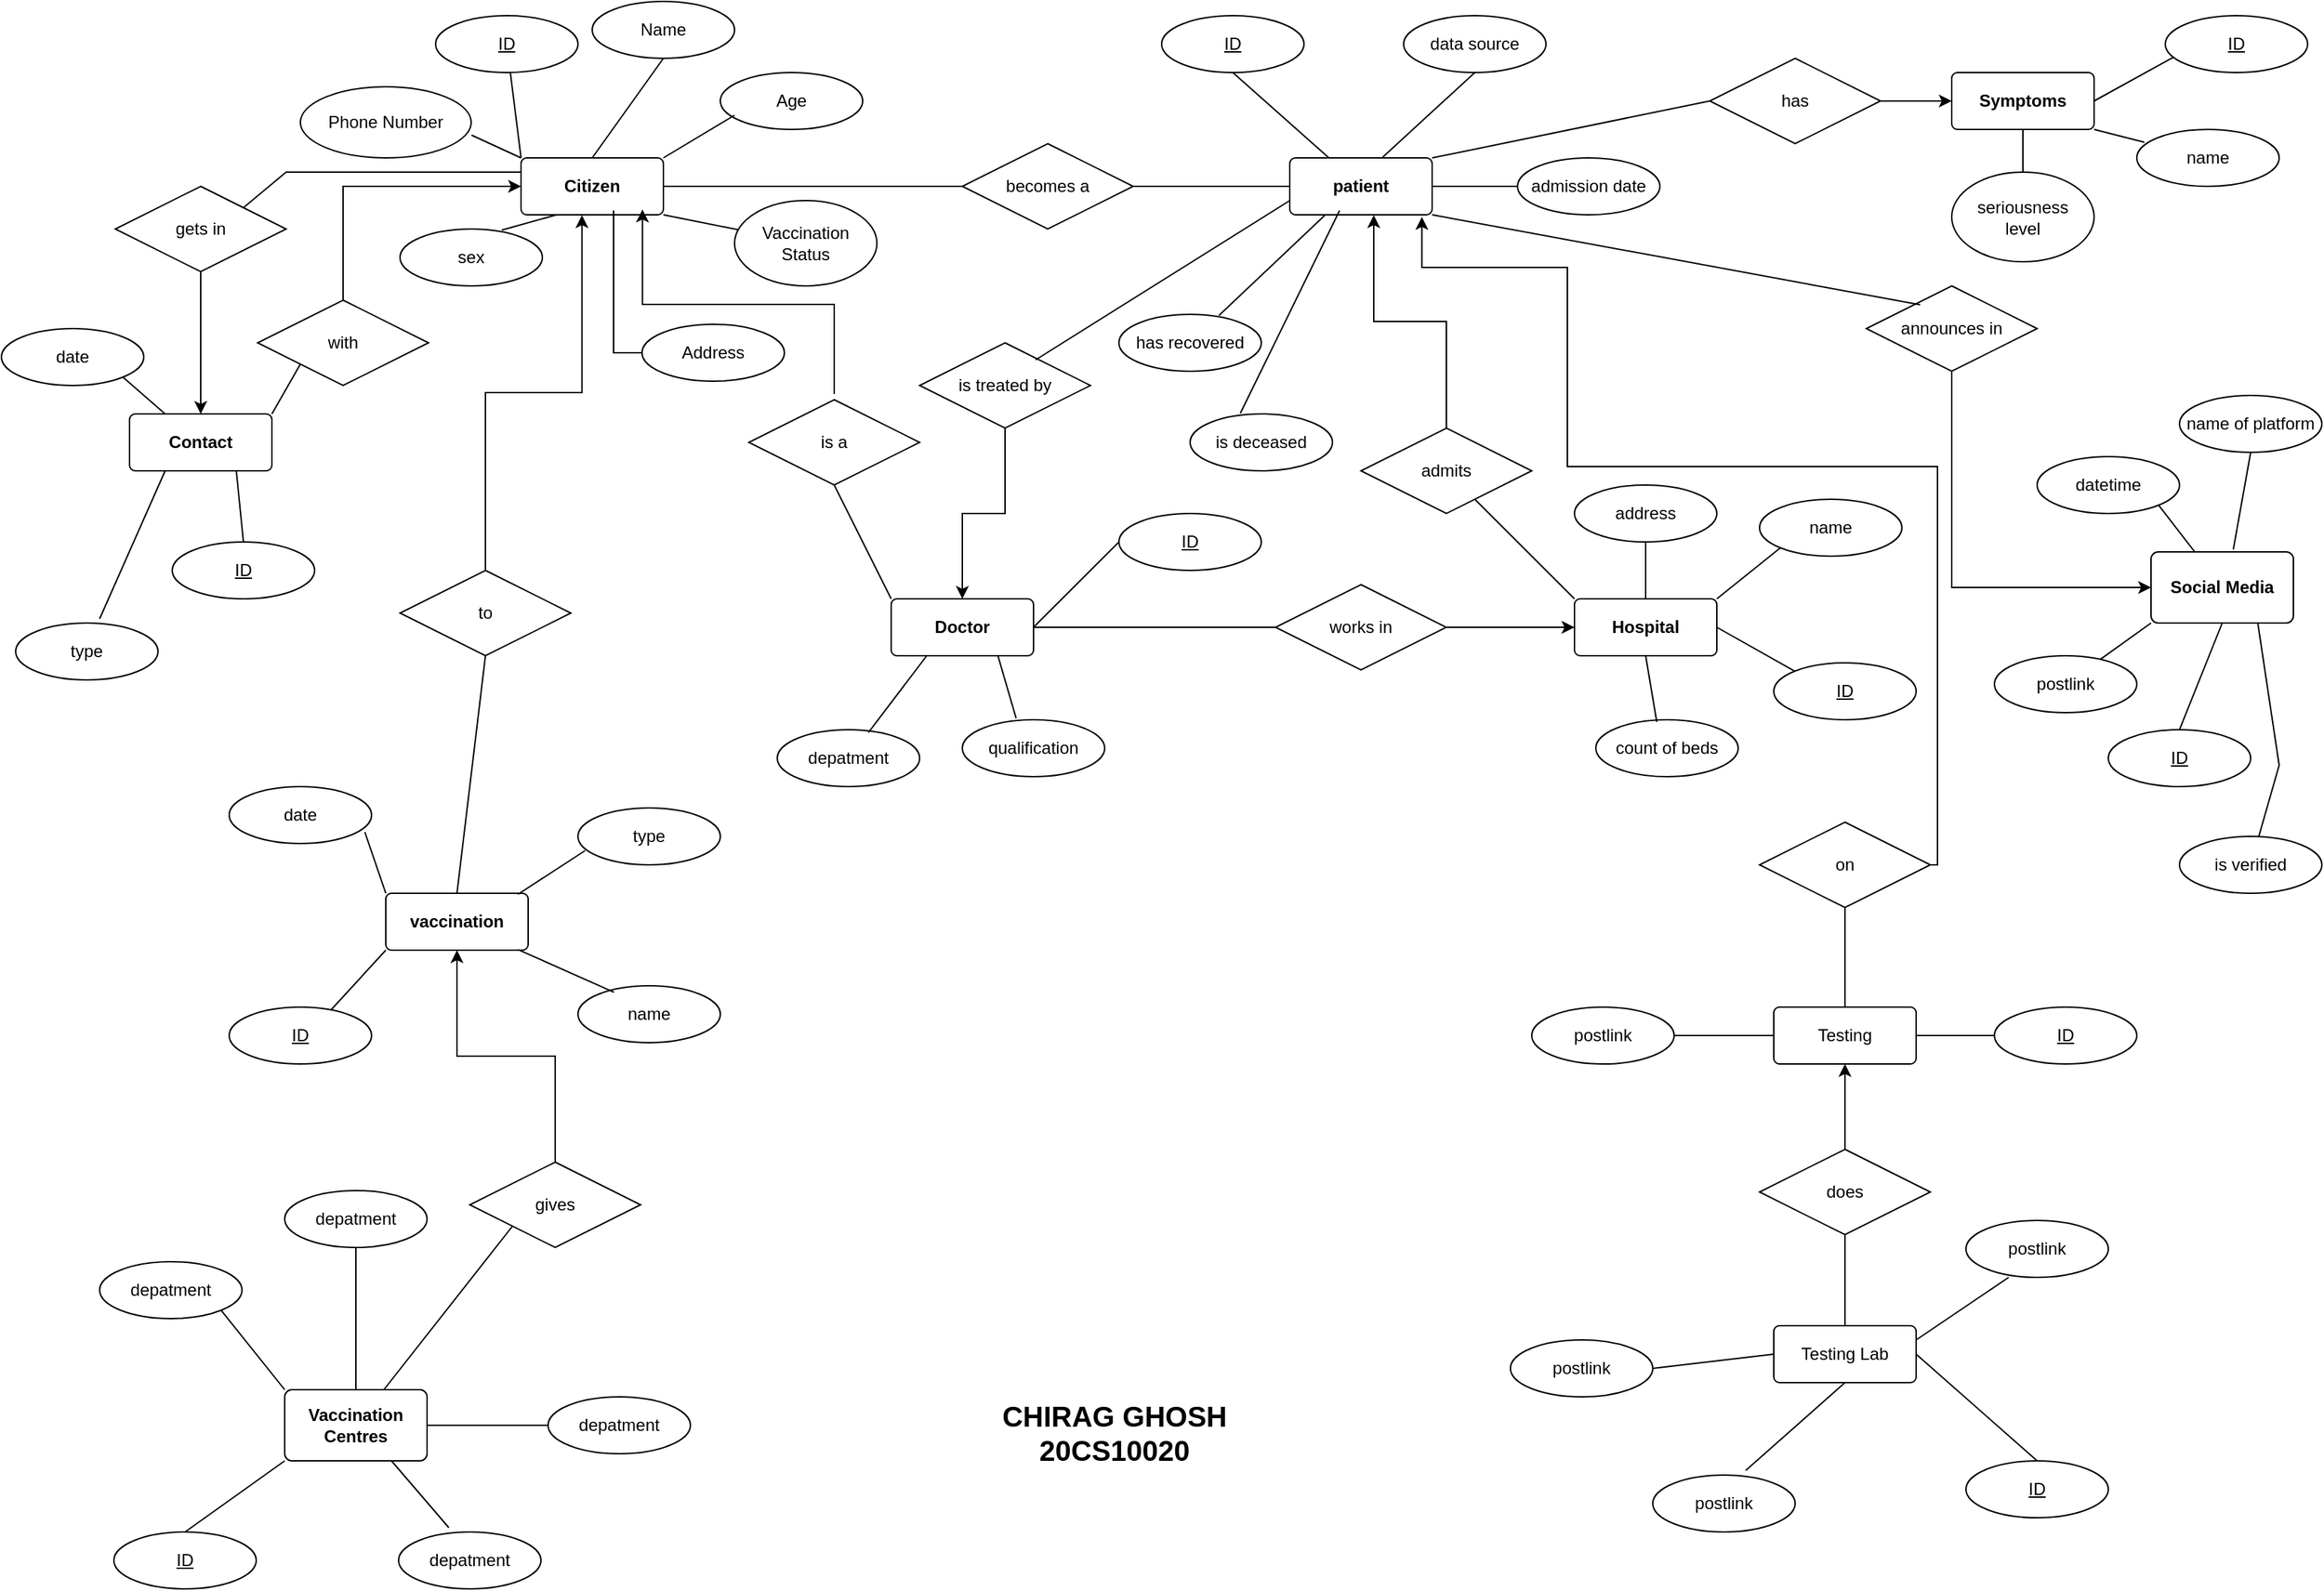 <mxfile version="20.8.10" type="github">
  <diagram id="R2lEEEUBdFMjLlhIrx00" name="Page-1">
    <mxGraphModel dx="1854" dy="1015" grid="0" gridSize="10" guides="1" tooltips="1" connect="1" arrows="1" fold="1" page="1" pageScale="1" pageWidth="1654" pageHeight="1169" math="0" shadow="0" extFonts="Permanent Marker^https://fonts.googleapis.com/css?family=Permanent+Marker">
      <root>
        <mxCell id="0" />
        <mxCell id="1" parent="0" />
        <mxCell id="7EVLLb8pi6bqAcfZyfd--1" value="Citizen" style="rounded=1;arcSize=10;whiteSpace=wrap;html=1;align=center;fontStyle=1" vertex="1" parent="1">
          <mxGeometry x="375" y="123" width="100" height="40" as="geometry" />
        </mxCell>
        <mxCell id="7EVLLb8pi6bqAcfZyfd--2" value="patient" style="rounded=1;arcSize=10;whiteSpace=wrap;html=1;align=center;fontStyle=1" vertex="1" parent="1">
          <mxGeometry x="915" y="123" width="100" height="40" as="geometry" />
        </mxCell>
        <mxCell id="7EVLLb8pi6bqAcfZyfd--3" value="Doctor" style="rounded=1;arcSize=10;whiteSpace=wrap;html=1;align=center;fontStyle=1" vertex="1" parent="1">
          <mxGeometry x="635" y="433" width="100" height="40" as="geometry" />
        </mxCell>
        <mxCell id="7EVLLb8pi6bqAcfZyfd--4" value="Hospital" style="rounded=1;arcSize=10;whiteSpace=wrap;html=1;align=center;fontStyle=1" vertex="1" parent="1">
          <mxGeometry x="1115" y="433" width="100" height="40" as="geometry" />
        </mxCell>
        <mxCell id="7EVLLb8pi6bqAcfZyfd--5" value="Contact" style="rounded=1;arcSize=10;whiteSpace=wrap;html=1;align=center;fontStyle=1" vertex="1" parent="1">
          <mxGeometry x="100" y="303" width="100" height="40" as="geometry" />
        </mxCell>
        <mxCell id="7EVLLb8pi6bqAcfZyfd--6" value="vaccination" style="rounded=1;arcSize=10;whiteSpace=wrap;html=1;align=center;fontStyle=1" vertex="1" parent="1">
          <mxGeometry x="280" y="640" width="100" height="40" as="geometry" />
        </mxCell>
        <mxCell id="7EVLLb8pi6bqAcfZyfd--7" value="Vaccination Centres" style="rounded=1;arcSize=10;whiteSpace=wrap;html=1;align=center;fontStyle=1" vertex="1" parent="1">
          <mxGeometry x="209" y="989" width="100" height="50" as="geometry" />
        </mxCell>
        <mxCell id="7EVLLb8pi6bqAcfZyfd--8" value="Symptoms" style="rounded=1;arcSize=10;whiteSpace=wrap;html=1;align=center;fontStyle=1" vertex="1" parent="1">
          <mxGeometry x="1380" y="63" width="100" height="40" as="geometry" />
        </mxCell>
        <mxCell id="7EVLLb8pi6bqAcfZyfd--9" value="Testing" style="rounded=1;arcSize=10;whiteSpace=wrap;html=1;align=center;" vertex="1" parent="1">
          <mxGeometry x="1255" y="720" width="100" height="40" as="geometry" />
        </mxCell>
        <mxCell id="7EVLLb8pi6bqAcfZyfd--10" value="Testing Lab" style="rounded=1;arcSize=10;whiteSpace=wrap;html=1;align=center;" vertex="1" parent="1">
          <mxGeometry x="1255" y="944" width="100" height="40" as="geometry" />
        </mxCell>
        <mxCell id="7EVLLb8pi6bqAcfZyfd--11" value="Social Media" style="rounded=1;arcSize=10;whiteSpace=wrap;html=1;align=center;fontStyle=1" vertex="1" parent="1">
          <mxGeometry x="1520" y="400" width="100" height="50" as="geometry" />
        </mxCell>
        <mxCell id="7EVLLb8pi6bqAcfZyfd--12" value="ID" style="ellipse;whiteSpace=wrap;html=1;align=center;fontStyle=4;" vertex="1" parent="1">
          <mxGeometry x="315" y="23" width="100" height="40" as="geometry" />
        </mxCell>
        <mxCell id="7EVLLb8pi6bqAcfZyfd--13" value="ID" style="ellipse;whiteSpace=wrap;html=1;align=center;fontStyle=4;" vertex="1" parent="1">
          <mxGeometry x="795" y="373" width="100" height="40" as="geometry" />
        </mxCell>
        <mxCell id="7EVLLb8pi6bqAcfZyfd--14" value="ID" style="ellipse;whiteSpace=wrap;html=1;align=center;fontStyle=4;" vertex="1" parent="1">
          <mxGeometry x="1530" y="23" width="100" height="40" as="geometry" />
        </mxCell>
        <mxCell id="7EVLLb8pi6bqAcfZyfd--15" value="ID" style="ellipse;whiteSpace=wrap;html=1;align=center;fontStyle=4;" vertex="1" parent="1">
          <mxGeometry x="170" y="720" width="100" height="40" as="geometry" />
        </mxCell>
        <mxCell id="7EVLLb8pi6bqAcfZyfd--16" value="ID" style="ellipse;whiteSpace=wrap;html=1;align=center;fontStyle=4;" vertex="1" parent="1">
          <mxGeometry x="130" y="393" width="100" height="40" as="geometry" />
        </mxCell>
        <mxCell id="7EVLLb8pi6bqAcfZyfd--17" value="ID" style="ellipse;whiteSpace=wrap;html=1;align=center;fontStyle=4;" vertex="1" parent="1">
          <mxGeometry x="1255" y="478" width="100" height="40" as="geometry" />
        </mxCell>
        <mxCell id="7EVLLb8pi6bqAcfZyfd--18" value="ID" style="ellipse;whiteSpace=wrap;html=1;align=center;fontStyle=4;" vertex="1" parent="1">
          <mxGeometry x="89" y="1089" width="100" height="40" as="geometry" />
        </mxCell>
        <mxCell id="7EVLLb8pi6bqAcfZyfd--19" value="ID" style="ellipse;whiteSpace=wrap;html=1;align=center;fontStyle=4;" vertex="1" parent="1">
          <mxGeometry x="1390" y="1039" width="100" height="40" as="geometry" />
        </mxCell>
        <mxCell id="7EVLLb8pi6bqAcfZyfd--20" value="ID" style="ellipse;whiteSpace=wrap;html=1;align=center;fontStyle=4;" vertex="1" parent="1">
          <mxGeometry x="1490" y="525" width="100" height="40" as="geometry" />
        </mxCell>
        <mxCell id="7EVLLb8pi6bqAcfZyfd--21" value="ID" style="ellipse;whiteSpace=wrap;html=1;align=center;fontStyle=4;" vertex="1" parent="1">
          <mxGeometry x="825" y="23" width="100" height="40" as="geometry" />
        </mxCell>
        <mxCell id="7EVLLb8pi6bqAcfZyfd--22" value="ID" style="ellipse;whiteSpace=wrap;html=1;align=center;fontStyle=4;" vertex="1" parent="1">
          <mxGeometry x="1410" y="720" width="100" height="40" as="geometry" />
        </mxCell>
        <mxCell id="7EVLLb8pi6bqAcfZyfd--23" value="Name" style="ellipse;whiteSpace=wrap;html=1;align=center;" vertex="1" parent="1">
          <mxGeometry x="425" y="13" width="100" height="40" as="geometry" />
        </mxCell>
        <mxCell id="7EVLLb8pi6bqAcfZyfd--24" value="Age" style="ellipse;whiteSpace=wrap;html=1;align=center;" vertex="1" parent="1">
          <mxGeometry x="515" y="63" width="100" height="40" as="geometry" />
        </mxCell>
        <mxCell id="7EVLLb8pi6bqAcfZyfd--25" value="Address" style="ellipse;whiteSpace=wrap;html=1;align=center;" vertex="1" parent="1">
          <mxGeometry x="460" y="240" width="100" height="40" as="geometry" />
        </mxCell>
        <mxCell id="7EVLLb8pi6bqAcfZyfd--26" value="sex" style="ellipse;whiteSpace=wrap;html=1;align=center;" vertex="1" parent="1">
          <mxGeometry x="290" y="173" width="100" height="40" as="geometry" />
        </mxCell>
        <mxCell id="7EVLLb8pi6bqAcfZyfd--27" value="Phone Number" style="ellipse;whiteSpace=wrap;html=1;align=center;" vertex="1" parent="1">
          <mxGeometry x="220" y="73" width="120" height="50" as="geometry" />
        </mxCell>
        <mxCell id="7EVLLb8pi6bqAcfZyfd--28" value="Vaccination Status" style="ellipse;whiteSpace=wrap;html=1;align=center;" vertex="1" parent="1">
          <mxGeometry x="525" y="153" width="100" height="60" as="geometry" />
        </mxCell>
        <mxCell id="7EVLLb8pi6bqAcfZyfd--32" value="" style="endArrow=none;html=1;rounded=0;" edge="1" parent="1">
          <mxGeometry width="50" height="50" relative="1" as="geometry">
            <mxPoint x="475" y="123" as="sourcePoint" />
            <mxPoint x="525" y="93" as="targetPoint" />
          </mxGeometry>
        </mxCell>
        <mxCell id="7EVLLb8pi6bqAcfZyfd--33" value="" style="endArrow=none;html=1;rounded=0;exitX=1;exitY=1;exitDx=0;exitDy=0;" edge="1" parent="1" source="7EVLLb8pi6bqAcfZyfd--1" target="7EVLLb8pi6bqAcfZyfd--28">
          <mxGeometry width="50" height="50" relative="1" as="geometry">
            <mxPoint x="485" y="153" as="sourcePoint" />
            <mxPoint x="535" y="103" as="targetPoint" />
          </mxGeometry>
        </mxCell>
        <mxCell id="7EVLLb8pi6bqAcfZyfd--34" value="" style="endArrow=none;html=1;rounded=0;exitX=0.65;exitY=0.925;exitDx=0;exitDy=0;exitPerimeter=0;" edge="1" parent="1" source="7EVLLb8pi6bqAcfZyfd--1" target="7EVLLb8pi6bqAcfZyfd--25">
          <mxGeometry width="50" height="50" relative="1" as="geometry">
            <mxPoint x="495" y="163" as="sourcePoint" />
            <mxPoint x="545" y="113" as="targetPoint" />
            <Array as="points">
              <mxPoint x="440" y="260" />
            </Array>
          </mxGeometry>
        </mxCell>
        <mxCell id="7EVLLb8pi6bqAcfZyfd--35" value="" style="endArrow=none;html=1;rounded=0;entryX=0.5;entryY=1;entryDx=0;entryDy=0;exitX=0.5;exitY=0;exitDx=0;exitDy=0;" edge="1" parent="1" source="7EVLLb8pi6bqAcfZyfd--1" target="7EVLLb8pi6bqAcfZyfd--23">
          <mxGeometry width="50" height="50" relative="1" as="geometry">
            <mxPoint x="505" y="173" as="sourcePoint" />
            <mxPoint x="555" y="123" as="targetPoint" />
          </mxGeometry>
        </mxCell>
        <mxCell id="7EVLLb8pi6bqAcfZyfd--36" value="" style="endArrow=none;html=1;rounded=0;" edge="1" parent="1" target="7EVLLb8pi6bqAcfZyfd--12">
          <mxGeometry width="50" height="50" relative="1" as="geometry">
            <mxPoint x="375" y="123" as="sourcePoint" />
            <mxPoint x="565" y="133" as="targetPoint" />
          </mxGeometry>
        </mxCell>
        <mxCell id="7EVLLb8pi6bqAcfZyfd--37" value="" style="endArrow=none;html=1;rounded=0;entryX=0.25;entryY=1;entryDx=0;entryDy=0;exitX=0.715;exitY=0.019;exitDx=0;exitDy=0;exitPerimeter=0;" edge="1" parent="1" source="7EVLLb8pi6bqAcfZyfd--26" target="7EVLLb8pi6bqAcfZyfd--1">
          <mxGeometry width="50" height="50" relative="1" as="geometry">
            <mxPoint x="525" y="193" as="sourcePoint" />
            <mxPoint x="575" y="143" as="targetPoint" />
          </mxGeometry>
        </mxCell>
        <mxCell id="7EVLLb8pi6bqAcfZyfd--38" value="" style="endArrow=none;html=1;rounded=0;exitX=0;exitY=0;exitDx=0;exitDy=0;entryX=1.002;entryY=0.68;entryDx=0;entryDy=0;entryPerimeter=0;" edge="1" parent="1" source="7EVLLb8pi6bqAcfZyfd--1" target="7EVLLb8pi6bqAcfZyfd--27">
          <mxGeometry width="50" height="50" relative="1" as="geometry">
            <mxPoint x="535" y="203" as="sourcePoint" />
            <mxPoint x="585" y="153" as="targetPoint" />
          </mxGeometry>
        </mxCell>
        <mxCell id="7EVLLb8pi6bqAcfZyfd--39" value="becomes a" style="shape=rhombus;perimeter=rhombusPerimeter;whiteSpace=wrap;html=1;align=center;" vertex="1" parent="1">
          <mxGeometry x="685" y="113" width="120" height="60" as="geometry" />
        </mxCell>
        <mxCell id="7EVLLb8pi6bqAcfZyfd--40" value="" style="endArrow=none;html=1;rounded=0;exitX=1;exitY=0.5;exitDx=0;exitDy=0;entryX=0;entryY=0.5;entryDx=0;entryDy=0;" edge="1" parent="1" source="7EVLLb8pi6bqAcfZyfd--1" target="7EVLLb8pi6bqAcfZyfd--39">
          <mxGeometry width="50" height="50" relative="1" as="geometry">
            <mxPoint x="905" y="423" as="sourcePoint" />
            <mxPoint x="955" y="373" as="targetPoint" />
          </mxGeometry>
        </mxCell>
        <mxCell id="7EVLLb8pi6bqAcfZyfd--41" value="" style="endArrow=none;html=1;rounded=0;exitX=1;exitY=0.5;exitDx=0;exitDy=0;entryX=0;entryY=0.5;entryDx=0;entryDy=0;" edge="1" parent="1" source="7EVLLb8pi6bqAcfZyfd--39" target="7EVLLb8pi6bqAcfZyfd--2">
          <mxGeometry width="50" height="50" relative="1" as="geometry">
            <mxPoint x="545" y="213" as="sourcePoint" />
            <mxPoint x="595" y="163" as="targetPoint" />
          </mxGeometry>
        </mxCell>
        <mxCell id="7EVLLb8pi6bqAcfZyfd--42" value="" style="endArrow=none;html=1;rounded=0;entryX=0.5;entryY=1;entryDx=0;entryDy=0;" edge="1" parent="1" source="7EVLLb8pi6bqAcfZyfd--2" target="7EVLLb8pi6bqAcfZyfd--21">
          <mxGeometry width="50" height="50" relative="1" as="geometry">
            <mxPoint x="555" y="223" as="sourcePoint" />
            <mxPoint x="605" y="173" as="targetPoint" />
          </mxGeometry>
        </mxCell>
        <mxCell id="7EVLLb8pi6bqAcfZyfd--43" value="data source" style="ellipse;whiteSpace=wrap;html=1;align=center;" vertex="1" parent="1">
          <mxGeometry x="995" y="23" width="100" height="40" as="geometry" />
        </mxCell>
        <mxCell id="7EVLLb8pi6bqAcfZyfd--44" value="admission date" style="ellipse;whiteSpace=wrap;html=1;align=center;" vertex="1" parent="1">
          <mxGeometry x="1075" y="123" width="100" height="40" as="geometry" />
        </mxCell>
        <mxCell id="7EVLLb8pi6bqAcfZyfd--45" value="has recovered" style="ellipse;whiteSpace=wrap;html=1;align=center;" vertex="1" parent="1">
          <mxGeometry x="795" y="233" width="100" height="40" as="geometry" />
        </mxCell>
        <mxCell id="7EVLLb8pi6bqAcfZyfd--46" value="is deceased" style="ellipse;whiteSpace=wrap;html=1;align=center;" vertex="1" parent="1">
          <mxGeometry x="845" y="303" width="100" height="40" as="geometry" />
        </mxCell>
        <mxCell id="7EVLLb8pi6bqAcfZyfd--47" value="" style="endArrow=none;html=1;rounded=0;entryX=0.5;entryY=1;entryDx=0;entryDy=0;exitX=0.653;exitY=-0.012;exitDx=0;exitDy=0;exitPerimeter=0;" edge="1" parent="1" source="7EVLLb8pi6bqAcfZyfd--2" target="7EVLLb8pi6bqAcfZyfd--43">
          <mxGeometry width="50" height="50" relative="1" as="geometry">
            <mxPoint x="952.5" y="133" as="sourcePoint" />
            <mxPoint x="885" y="73" as="targetPoint" />
          </mxGeometry>
        </mxCell>
        <mxCell id="7EVLLb8pi6bqAcfZyfd--48" value="" style="endArrow=none;html=1;rounded=0;entryX=0;entryY=0.5;entryDx=0;entryDy=0;exitX=1;exitY=0.5;exitDx=0;exitDy=0;" edge="1" parent="1" source="7EVLLb8pi6bqAcfZyfd--2" target="7EVLLb8pi6bqAcfZyfd--44">
          <mxGeometry width="50" height="50" relative="1" as="geometry">
            <mxPoint x="962.5" y="143" as="sourcePoint" />
            <mxPoint x="895" y="83" as="targetPoint" />
          </mxGeometry>
        </mxCell>
        <mxCell id="7EVLLb8pi6bqAcfZyfd--49" value="" style="endArrow=none;html=1;rounded=0;entryX=0.35;entryY=0.925;entryDx=0;entryDy=0;exitX=0.353;exitY=-0.012;exitDx=0;exitDy=0;exitPerimeter=0;entryPerimeter=0;" edge="1" parent="1" source="7EVLLb8pi6bqAcfZyfd--46" target="7EVLLb8pi6bqAcfZyfd--2">
          <mxGeometry width="50" height="50" relative="1" as="geometry">
            <mxPoint x="972.5" y="153" as="sourcePoint" />
            <mxPoint x="905" y="93" as="targetPoint" />
          </mxGeometry>
        </mxCell>
        <mxCell id="7EVLLb8pi6bqAcfZyfd--50" value="" style="endArrow=none;html=1;rounded=0;entryX=0.703;entryY=0.019;entryDx=0;entryDy=0;exitX=0.25;exitY=1;exitDx=0;exitDy=0;entryPerimeter=0;" edge="1" parent="1" source="7EVLLb8pi6bqAcfZyfd--2" target="7EVLLb8pi6bqAcfZyfd--45">
          <mxGeometry width="50" height="50" relative="1" as="geometry">
            <mxPoint x="982.5" y="163" as="sourcePoint" />
            <mxPoint x="915" y="103" as="targetPoint" />
          </mxGeometry>
        </mxCell>
        <mxCell id="7EVLLb8pi6bqAcfZyfd--59" style="edgeStyle=orthogonalEdgeStyle;rounded=0;orthogonalLoop=1;jettySize=auto;html=1;" edge="1" parent="1" source="7EVLLb8pi6bqAcfZyfd--51" target="7EVLLb8pi6bqAcfZyfd--3">
          <mxGeometry relative="1" as="geometry" />
        </mxCell>
        <mxCell id="7EVLLb8pi6bqAcfZyfd--51" value="is treated by" style="shape=rhombus;perimeter=rhombusPerimeter;whiteSpace=wrap;html=1;align=center;" vertex="1" parent="1">
          <mxGeometry x="655" y="253" width="120" height="60" as="geometry" />
        </mxCell>
        <mxCell id="7EVLLb8pi6bqAcfZyfd--52" value="" style="endArrow=none;html=1;rounded=0;entryX=0.679;entryY=0.2;entryDx=0;entryDy=0;exitX=0;exitY=0.75;exitDx=0;exitDy=0;entryPerimeter=0;" edge="1" parent="1" source="7EVLLb8pi6bqAcfZyfd--2" target="7EVLLb8pi6bqAcfZyfd--51">
          <mxGeometry width="50" height="50" relative="1" as="geometry">
            <mxPoint x="1025" y="153" as="sourcePoint" />
            <mxPoint x="1085" y="153" as="targetPoint" />
          </mxGeometry>
        </mxCell>
        <mxCell id="7EVLLb8pi6bqAcfZyfd--54" value="" style="endArrow=none;html=1;rounded=0;entryX=0;entryY=0.5;entryDx=0;entryDy=0;exitX=1;exitY=0.5;exitDx=0;exitDy=0;entryPerimeter=0;" edge="1" parent="1" source="7EVLLb8pi6bqAcfZyfd--3" target="7EVLLb8pi6bqAcfZyfd--13">
          <mxGeometry width="50" height="50" relative="1" as="geometry">
            <mxPoint x="305" y="583" as="sourcePoint" />
            <mxPoint x="365" y="583" as="targetPoint" />
          </mxGeometry>
        </mxCell>
        <mxCell id="7EVLLb8pi6bqAcfZyfd--102" style="edgeStyle=orthogonalEdgeStyle;rounded=0;orthogonalLoop=1;jettySize=auto;html=1;entryX=0.853;entryY=1.007;entryDx=0;entryDy=0;entryPerimeter=0;" edge="1" parent="1">
          <mxGeometry relative="1" as="geometry">
            <mxPoint x="595" y="289" as="sourcePoint" />
            <mxPoint x="460.3" y="159.28" as="targetPoint" />
            <Array as="points">
              <mxPoint x="595" y="226" />
              <mxPoint x="460" y="226" />
            </Array>
          </mxGeometry>
        </mxCell>
        <mxCell id="7EVLLb8pi6bqAcfZyfd--55" value="is a" style="shape=rhombus;perimeter=rhombusPerimeter;whiteSpace=wrap;html=1;align=center;" vertex="1" parent="1">
          <mxGeometry x="535" y="293" width="120" height="60" as="geometry" />
        </mxCell>
        <mxCell id="7EVLLb8pi6bqAcfZyfd--58" value="" style="endArrow=none;html=1;rounded=0;entryX=0;entryY=0;entryDx=0;entryDy=0;exitX=0.5;exitY=1;exitDx=0;exitDy=0;" edge="1" parent="1" source="7EVLLb8pi6bqAcfZyfd--55" target="7EVLLb8pi6bqAcfZyfd--3">
          <mxGeometry width="50" height="50" relative="1" as="geometry">
            <mxPoint x="725" y="323" as="sourcePoint" />
            <mxPoint x="695" y="443" as="targetPoint" />
          </mxGeometry>
        </mxCell>
        <mxCell id="7EVLLb8pi6bqAcfZyfd--60" value="qualification" style="ellipse;whiteSpace=wrap;html=1;align=center;" vertex="1" parent="1">
          <mxGeometry x="685" y="518" width="100" height="40" as="geometry" />
        </mxCell>
        <mxCell id="7EVLLb8pi6bqAcfZyfd--61" value="depatment" style="ellipse;whiteSpace=wrap;html=1;align=center;" vertex="1" parent="1">
          <mxGeometry x="555" y="525" width="100" height="40" as="geometry" />
        </mxCell>
        <mxCell id="7EVLLb8pi6bqAcfZyfd--62" value="" style="endArrow=none;html=1;rounded=0;entryX=0.378;entryY=-0.025;entryDx=0;entryDy=0;exitX=0.75;exitY=1;exitDx=0;exitDy=0;entryPerimeter=0;" edge="1" parent="1" source="7EVLLb8pi6bqAcfZyfd--3" target="7EVLLb8pi6bqAcfZyfd--60">
          <mxGeometry width="50" height="50" relative="1" as="geometry">
            <mxPoint x="745" y="463" as="sourcePoint" />
            <mxPoint x="731.5" y="520" as="targetPoint" />
          </mxGeometry>
        </mxCell>
        <mxCell id="7EVLLb8pi6bqAcfZyfd--63" value="" style="endArrow=none;html=1;rounded=0;entryX=0.64;entryY=0.05;entryDx=0;entryDy=0;exitX=0.25;exitY=1;exitDx=0;exitDy=0;entryPerimeter=0;" edge="1" parent="1" source="7EVLLb8pi6bqAcfZyfd--3" target="7EVLLb8pi6bqAcfZyfd--61">
          <mxGeometry width="50" height="50" relative="1" as="geometry">
            <mxPoint x="755" y="473" as="sourcePoint" />
            <mxPoint x="620.3" y="525" as="targetPoint" />
          </mxGeometry>
        </mxCell>
        <mxCell id="7EVLLb8pi6bqAcfZyfd--68" style="edgeStyle=orthogonalEdgeStyle;rounded=0;orthogonalLoop=1;jettySize=auto;html=1;exitX=1;exitY=0.5;exitDx=0;exitDy=0;" edge="1" parent="1" source="7EVLLb8pi6bqAcfZyfd--64" target="7EVLLb8pi6bqAcfZyfd--4">
          <mxGeometry relative="1" as="geometry" />
        </mxCell>
        <mxCell id="7EVLLb8pi6bqAcfZyfd--64" value="works in" style="shape=rhombus;perimeter=rhombusPerimeter;whiteSpace=wrap;html=1;align=center;" vertex="1" parent="1">
          <mxGeometry x="905" y="423" width="120" height="60" as="geometry" />
        </mxCell>
        <mxCell id="7EVLLb8pi6bqAcfZyfd--65" value="" style="endArrow=none;html=1;rounded=0;entryX=1;entryY=0.5;entryDx=0;entryDy=0;exitX=0;exitY=0.5;exitDx=0;exitDy=0;" edge="1" parent="1" source="7EVLLb8pi6bqAcfZyfd--64" target="7EVLLb8pi6bqAcfZyfd--3">
          <mxGeometry width="50" height="50" relative="1" as="geometry">
            <mxPoint x="925" y="163" as="sourcePoint" />
            <mxPoint x="746.48" y="275" as="targetPoint" />
          </mxGeometry>
        </mxCell>
        <mxCell id="7EVLLb8pi6bqAcfZyfd--67" value="" style="endArrow=none;html=1;rounded=0;entryX=1;entryY=0.5;entryDx=0;entryDy=0;exitX=0;exitY=0;exitDx=0;exitDy=0;" edge="1" parent="1" source="7EVLLb8pi6bqAcfZyfd--17" target="7EVLLb8pi6bqAcfZyfd--4">
          <mxGeometry width="50" height="50" relative="1" as="geometry">
            <mxPoint x="1275" y="558" as="sourcePoint" />
            <mxPoint x="1105" y="558" as="targetPoint" />
          </mxGeometry>
        </mxCell>
        <mxCell id="7EVLLb8pi6bqAcfZyfd--69" value="name" style="ellipse;whiteSpace=wrap;html=1;align=center;" vertex="1" parent="1">
          <mxGeometry x="1245" y="363" width="100" height="40" as="geometry" />
        </mxCell>
        <mxCell id="7EVLLb8pi6bqAcfZyfd--70" value="address" style="ellipse;whiteSpace=wrap;html=1;align=center;" vertex="1" parent="1">
          <mxGeometry x="1115" y="353" width="100" height="40" as="geometry" />
        </mxCell>
        <mxCell id="7EVLLb8pi6bqAcfZyfd--71" value="count of beds" style="ellipse;whiteSpace=wrap;html=1;align=center;" vertex="1" parent="1">
          <mxGeometry x="1130" y="518" width="100" height="40" as="geometry" />
        </mxCell>
        <mxCell id="7EVLLb8pi6bqAcfZyfd--72" value="" style="endArrow=none;html=1;rounded=0;entryX=0.5;entryY=0;entryDx=0;entryDy=0;exitX=0.5;exitY=1;exitDx=0;exitDy=0;" edge="1" parent="1" source="7EVLLb8pi6bqAcfZyfd--70" target="7EVLLb8pi6bqAcfZyfd--4">
          <mxGeometry width="50" height="50" relative="1" as="geometry">
            <mxPoint x="1279.645" y="493.858" as="sourcePoint" />
            <mxPoint x="1225" y="463" as="targetPoint" />
          </mxGeometry>
        </mxCell>
        <mxCell id="7EVLLb8pi6bqAcfZyfd--73" value="" style="endArrow=none;html=1;rounded=0;entryX=1;entryY=0;entryDx=0;entryDy=0;exitX=0;exitY=1;exitDx=0;exitDy=0;" edge="1" parent="1" source="7EVLLb8pi6bqAcfZyfd--69" target="7EVLLb8pi6bqAcfZyfd--4">
          <mxGeometry width="50" height="50" relative="1" as="geometry">
            <mxPoint x="1289.645" y="503.858" as="sourcePoint" />
            <mxPoint x="1235" y="473" as="targetPoint" />
          </mxGeometry>
        </mxCell>
        <mxCell id="7EVLLb8pi6bqAcfZyfd--74" value="" style="endArrow=none;html=1;rounded=0;entryX=0.5;entryY=1;entryDx=0;entryDy=0;exitX=0.428;exitY=0.038;exitDx=0;exitDy=0;exitPerimeter=0;" edge="1" parent="1" source="7EVLLb8pi6bqAcfZyfd--71" target="7EVLLb8pi6bqAcfZyfd--4">
          <mxGeometry width="50" height="50" relative="1" as="geometry">
            <mxPoint x="1130" y="500" as="sourcePoint" />
            <mxPoint x="1245" y="483" as="targetPoint" />
          </mxGeometry>
        </mxCell>
        <mxCell id="7EVLLb8pi6bqAcfZyfd--152" style="edgeStyle=orthogonalEdgeStyle;rounded=0;orthogonalLoop=1;jettySize=auto;html=1;entryX=0.59;entryY=1.007;entryDx=0;entryDy=0;entryPerimeter=0;" edge="1" parent="1" source="7EVLLb8pi6bqAcfZyfd--75" target="7EVLLb8pi6bqAcfZyfd--2">
          <mxGeometry relative="1" as="geometry" />
        </mxCell>
        <mxCell id="7EVLLb8pi6bqAcfZyfd--75" value="admits" style="shape=rhombus;perimeter=rhombusPerimeter;whiteSpace=wrap;html=1;align=center;" vertex="1" parent="1">
          <mxGeometry x="965" y="313" width="120" height="60" as="geometry" />
        </mxCell>
        <mxCell id="7EVLLb8pi6bqAcfZyfd--76" value="" style="endArrow=none;html=1;rounded=0;entryX=0;entryY=0;entryDx=0;entryDy=0;" edge="1" parent="1" source="7EVLLb8pi6bqAcfZyfd--75" target="7EVLLb8pi6bqAcfZyfd--4">
          <mxGeometry width="50" height="50" relative="1" as="geometry">
            <mxPoint x="1175" y="403" as="sourcePoint" />
            <mxPoint x="1175" y="443" as="targetPoint" />
          </mxGeometry>
        </mxCell>
        <mxCell id="7EVLLb8pi6bqAcfZyfd--78" value="" style="endArrow=none;html=1;rounded=0;entryX=0.053;entryY=0.738;entryDx=0;entryDy=0;exitX=1;exitY=0.5;exitDx=0;exitDy=0;entryPerimeter=0;" edge="1" parent="1" source="7EVLLb8pi6bqAcfZyfd--8" target="7EVLLb8pi6bqAcfZyfd--14">
          <mxGeometry width="50" height="50" relative="1" as="geometry">
            <mxPoint x="1530" y="186" as="sourcePoint" />
            <mxPoint x="1590" y="186" as="targetPoint" />
          </mxGeometry>
        </mxCell>
        <mxCell id="7EVLLb8pi6bqAcfZyfd--83" style="edgeStyle=orthogonalEdgeStyle;rounded=0;orthogonalLoop=1;jettySize=auto;html=1;exitX=1;exitY=0.5;exitDx=0;exitDy=0;entryX=0;entryY=0.5;entryDx=0;entryDy=0;" edge="1" parent="1" source="7EVLLb8pi6bqAcfZyfd--79" target="7EVLLb8pi6bqAcfZyfd--8">
          <mxGeometry relative="1" as="geometry" />
        </mxCell>
        <mxCell id="7EVLLb8pi6bqAcfZyfd--79" value="has" style="shape=rhombus;perimeter=rhombusPerimeter;whiteSpace=wrap;html=1;align=center;" vertex="1" parent="1">
          <mxGeometry x="1210" y="53" width="120" height="60" as="geometry" />
        </mxCell>
        <mxCell id="7EVLLb8pi6bqAcfZyfd--82" value="" style="endArrow=none;html=1;rounded=0;entryX=0;entryY=0.5;entryDx=0;entryDy=0;exitX=1;exitY=0;exitDx=0;exitDy=0;" edge="1" parent="1" source="7EVLLb8pi6bqAcfZyfd--2" target="7EVLLb8pi6bqAcfZyfd--79">
          <mxGeometry width="50" height="50" relative="1" as="geometry">
            <mxPoint x="990.3" y="132.52" as="sourcePoint" />
            <mxPoint x="1055" y="73" as="targetPoint" />
          </mxGeometry>
        </mxCell>
        <mxCell id="7EVLLb8pi6bqAcfZyfd--84" value="name" style="ellipse;whiteSpace=wrap;html=1;align=center;" vertex="1" parent="1">
          <mxGeometry x="1510" y="103" width="100" height="40" as="geometry" />
        </mxCell>
        <mxCell id="7EVLLb8pi6bqAcfZyfd--85" value="seriousness&lt;br&gt;level" style="ellipse;whiteSpace=wrap;html=1;align=center;" vertex="1" parent="1">
          <mxGeometry x="1380" y="133" width="100" height="63" as="geometry" />
        </mxCell>
        <mxCell id="7EVLLb8pi6bqAcfZyfd--86" value="" style="endArrow=none;html=1;rounded=0;entryX=0.053;entryY=0.225;entryDx=0;entryDy=0;exitX=1;exitY=1;exitDx=0;exitDy=0;entryPerimeter=0;" edge="1" parent="1" source="7EVLLb8pi6bqAcfZyfd--8" target="7EVLLb8pi6bqAcfZyfd--84">
          <mxGeometry width="50" height="50" relative="1" as="geometry">
            <mxPoint x="1490" y="93" as="sourcePoint" />
            <mxPoint x="1545.3" y="62.52" as="targetPoint" />
          </mxGeometry>
        </mxCell>
        <mxCell id="7EVLLb8pi6bqAcfZyfd--87" value="" style="endArrow=none;html=1;rounded=0;exitX=0.5;exitY=1;exitDx=0;exitDy=0;" edge="1" parent="1" source="7EVLLb8pi6bqAcfZyfd--8" target="7EVLLb8pi6bqAcfZyfd--85">
          <mxGeometry width="50" height="50" relative="1" as="geometry">
            <mxPoint x="1500" y="103" as="sourcePoint" />
            <mxPoint x="1555.3" y="72.52" as="targetPoint" />
          </mxGeometry>
        </mxCell>
        <mxCell id="7EVLLb8pi6bqAcfZyfd--93" style="edgeStyle=orthogonalEdgeStyle;rounded=0;orthogonalLoop=1;jettySize=auto;html=1;exitX=0.5;exitY=1;exitDx=0;exitDy=0;entryX=0.5;entryY=0;entryDx=0;entryDy=0;" edge="1" parent="1" source="7EVLLb8pi6bqAcfZyfd--88" target="7EVLLb8pi6bqAcfZyfd--5">
          <mxGeometry relative="1" as="geometry" />
        </mxCell>
        <mxCell id="7EVLLb8pi6bqAcfZyfd--88" value="gets in" style="shape=rhombus;perimeter=rhombusPerimeter;whiteSpace=wrap;html=1;align=center;" vertex="1" parent="1">
          <mxGeometry x="90" y="143" width="120" height="60" as="geometry" />
        </mxCell>
        <mxCell id="7EVLLb8pi6bqAcfZyfd--91" value="" style="endArrow=none;html=1;rounded=0;entryX=1;entryY=0;entryDx=0;entryDy=0;exitX=0;exitY=0.25;exitDx=0;exitDy=0;" edge="1" parent="1" source="7EVLLb8pi6bqAcfZyfd--1" target="7EVLLb8pi6bqAcfZyfd--88">
          <mxGeometry width="50" height="50" relative="1" as="geometry">
            <mxPoint x="277.5" y="213.02" as="sourcePoint" />
            <mxPoint x="269.997" y="152.995" as="targetPoint" />
            <Array as="points">
              <mxPoint x="210" y="133" />
            </Array>
          </mxGeometry>
        </mxCell>
        <mxCell id="7EVLLb8pi6bqAcfZyfd--94" value="" style="endArrow=none;html=1;rounded=0;entryX=0.75;entryY=1;entryDx=0;entryDy=0;exitX=0.5;exitY=0;exitDx=0;exitDy=0;" edge="1" parent="1" source="7EVLLb8pi6bqAcfZyfd--16" target="7EVLLb8pi6bqAcfZyfd--5">
          <mxGeometry width="50" height="50" relative="1" as="geometry">
            <mxPoint x="160" y="460.76" as="sourcePoint" />
            <mxPoint x="198.5" y="360" as="targetPoint" />
          </mxGeometry>
        </mxCell>
        <mxCell id="7EVLLb8pi6bqAcfZyfd--95" value="type" style="ellipse;whiteSpace=wrap;html=1;align=center;" vertex="1" parent="1">
          <mxGeometry x="20" y="450" width="100" height="40" as="geometry" />
        </mxCell>
        <mxCell id="7EVLLb8pi6bqAcfZyfd--96" value="date" style="ellipse;whiteSpace=wrap;html=1;align=center;" vertex="1" parent="1">
          <mxGeometry x="10" y="243" width="100" height="40" as="geometry" />
        </mxCell>
        <mxCell id="7EVLLb8pi6bqAcfZyfd--97" value="" style="endArrow=none;html=1;rounded=0;entryX=1;entryY=1;entryDx=0;entryDy=0;exitX=0.25;exitY=0;exitDx=0;exitDy=0;" edge="1" parent="1" source="7EVLLb8pi6bqAcfZyfd--5" target="7EVLLb8pi6bqAcfZyfd--96">
          <mxGeometry width="50" height="50" relative="1" as="geometry">
            <mxPoint x="180" y="393" as="sourcePoint" />
            <mxPoint x="160" y="353" as="targetPoint" />
          </mxGeometry>
        </mxCell>
        <mxCell id="7EVLLb8pi6bqAcfZyfd--98" value="" style="endArrow=none;html=1;rounded=0;entryX=0.25;entryY=1;entryDx=0;entryDy=0;exitX=0.59;exitY=-0.075;exitDx=0;exitDy=0;exitPerimeter=0;" edge="1" parent="1" source="7EVLLb8pi6bqAcfZyfd--95" target="7EVLLb8pi6bqAcfZyfd--5">
          <mxGeometry width="50" height="50" relative="1" as="geometry">
            <mxPoint x="190" y="403" as="sourcePoint" />
            <mxPoint x="185" y="353" as="targetPoint" />
          </mxGeometry>
        </mxCell>
        <mxCell id="7EVLLb8pi6bqAcfZyfd--101" style="edgeStyle=orthogonalEdgeStyle;rounded=0;orthogonalLoop=1;jettySize=auto;html=1;exitX=0.5;exitY=0;exitDx=0;exitDy=0;entryX=0;entryY=0.5;entryDx=0;entryDy=0;" edge="1" parent="1" source="7EVLLb8pi6bqAcfZyfd--99" target="7EVLLb8pi6bqAcfZyfd--1">
          <mxGeometry relative="1" as="geometry" />
        </mxCell>
        <mxCell id="7EVLLb8pi6bqAcfZyfd--99" value="with" style="shape=rhombus;perimeter=rhombusPerimeter;whiteSpace=wrap;html=1;align=center;" vertex="1" parent="1">
          <mxGeometry x="190" y="223" width="120" height="60" as="geometry" />
        </mxCell>
        <mxCell id="7EVLLb8pi6bqAcfZyfd--100" value="" style="endArrow=none;html=1;rounded=0;entryX=1;entryY=0;entryDx=0;entryDy=0;exitX=0;exitY=1;exitDx=0;exitDy=0;" edge="1" parent="1" source="7EVLLb8pi6bqAcfZyfd--99" target="7EVLLb8pi6bqAcfZyfd--5">
          <mxGeometry width="50" height="50" relative="1" as="geometry">
            <mxPoint x="190" y="403" as="sourcePoint" />
            <mxPoint x="185" y="353" as="targetPoint" />
          </mxGeometry>
        </mxCell>
        <mxCell id="7EVLLb8pi6bqAcfZyfd--103" value="" style="endArrow=none;html=1;rounded=0;entryX=0.5;entryY=0;entryDx=0;entryDy=0;exitX=0;exitY=1;exitDx=0;exitDy=0;" edge="1" parent="1" source="7EVLLb8pi6bqAcfZyfd--7" target="7EVLLb8pi6bqAcfZyfd--18">
          <mxGeometry width="50" height="50" relative="1" as="geometry">
            <mxPoint x="259" y="392" as="sourcePoint" />
            <mxPoint x="254" y="342" as="targetPoint" />
          </mxGeometry>
        </mxCell>
        <mxCell id="7EVLLb8pi6bqAcfZyfd--104" value="depatment" style="ellipse;whiteSpace=wrap;html=1;align=center;" vertex="1" parent="1">
          <mxGeometry x="289" y="1089" width="100" height="40" as="geometry" />
        </mxCell>
        <mxCell id="7EVLLb8pi6bqAcfZyfd--105" value="depatment" style="ellipse;whiteSpace=wrap;html=1;align=center;" vertex="1" parent="1">
          <mxGeometry x="79" y="899" width="100" height="40" as="geometry" />
        </mxCell>
        <mxCell id="7EVLLb8pi6bqAcfZyfd--106" value="depatment" style="ellipse;whiteSpace=wrap;html=1;align=center;" vertex="1" parent="1">
          <mxGeometry x="394" y="994" width="100" height="40" as="geometry" />
        </mxCell>
        <mxCell id="7EVLLb8pi6bqAcfZyfd--107" value="depatment" style="ellipse;whiteSpace=wrap;html=1;align=center;" vertex="1" parent="1">
          <mxGeometry x="209" y="849" width="100" height="40" as="geometry" />
        </mxCell>
        <mxCell id="7EVLLb8pi6bqAcfZyfd--108" value="" style="endArrow=none;html=1;rounded=0;entryX=0;entryY=0;entryDx=0;entryDy=0;exitX=1;exitY=1;exitDx=0;exitDy=0;" edge="1" parent="1" source="7EVLLb8pi6bqAcfZyfd--105" target="7EVLLb8pi6bqAcfZyfd--7">
          <mxGeometry width="50" height="50" relative="1" as="geometry">
            <mxPoint x="219" y="1049" as="sourcePoint" />
            <mxPoint x="149" y="1099" as="targetPoint" />
          </mxGeometry>
        </mxCell>
        <mxCell id="7EVLLb8pi6bqAcfZyfd--109" value="" style="endArrow=none;html=1;rounded=0;entryX=0.5;entryY=0;entryDx=0;entryDy=0;exitX=0.5;exitY=1;exitDx=0;exitDy=0;" edge="1" parent="1" source="7EVLLb8pi6bqAcfZyfd--107" target="7EVLLb8pi6bqAcfZyfd--7">
          <mxGeometry width="50" height="50" relative="1" as="geometry">
            <mxPoint x="174.355" y="943.142" as="sourcePoint" />
            <mxPoint x="219" y="999" as="targetPoint" />
          </mxGeometry>
        </mxCell>
        <mxCell id="7EVLLb8pi6bqAcfZyfd--110" value="" style="endArrow=none;html=1;rounded=0;entryX=1;entryY=0.5;entryDx=0;entryDy=0;exitX=0;exitY=0.5;exitDx=0;exitDy=0;" edge="1" parent="1" source="7EVLLb8pi6bqAcfZyfd--106" target="7EVLLb8pi6bqAcfZyfd--7">
          <mxGeometry width="50" height="50" relative="1" as="geometry">
            <mxPoint x="184.355" y="953.142" as="sourcePoint" />
            <mxPoint x="229" y="1009" as="targetPoint" />
          </mxGeometry>
        </mxCell>
        <mxCell id="7EVLLb8pi6bqAcfZyfd--111" value="" style="endArrow=none;html=1;rounded=0;entryX=0.353;entryY=-0.075;entryDx=0;entryDy=0;exitX=0.75;exitY=1;exitDx=0;exitDy=0;entryPerimeter=0;" edge="1" parent="1" source="7EVLLb8pi6bqAcfZyfd--7" target="7EVLLb8pi6bqAcfZyfd--104">
          <mxGeometry width="50" height="50" relative="1" as="geometry">
            <mxPoint x="194.355" y="963.142" as="sourcePoint" />
            <mxPoint x="239" y="1019" as="targetPoint" />
          </mxGeometry>
        </mxCell>
        <mxCell id="7EVLLb8pi6bqAcfZyfd--114" style="edgeStyle=orthogonalEdgeStyle;rounded=0;orthogonalLoop=1;jettySize=auto;html=1;entryX=0.5;entryY=1;entryDx=0;entryDy=0;" edge="1" parent="1" source="7EVLLb8pi6bqAcfZyfd--112" target="7EVLLb8pi6bqAcfZyfd--6">
          <mxGeometry relative="1" as="geometry" />
        </mxCell>
        <mxCell id="7EVLLb8pi6bqAcfZyfd--112" value="gives" style="shape=rhombus;perimeter=rhombusPerimeter;whiteSpace=wrap;html=1;align=center;" vertex="1" parent="1">
          <mxGeometry x="339" y="829" width="120" height="60" as="geometry" />
        </mxCell>
        <mxCell id="7EVLLb8pi6bqAcfZyfd--113" value="" style="endArrow=none;html=1;rounded=0;exitX=0;exitY=1;exitDx=0;exitDy=0;" edge="1" parent="1" source="7EVLLb8pi6bqAcfZyfd--112" target="7EVLLb8pi6bqAcfZyfd--7">
          <mxGeometry width="50" height="50" relative="1" as="geometry">
            <mxPoint x="269" y="899" as="sourcePoint" />
            <mxPoint x="309" y="989" as="targetPoint" />
          </mxGeometry>
        </mxCell>
        <mxCell id="7EVLLb8pi6bqAcfZyfd--115" value="" style="endArrow=none;html=1;rounded=0;exitX=0;exitY=1;exitDx=0;exitDy=0;entryX=0.715;entryY=0.05;entryDx=0;entryDy=0;entryPerimeter=0;" edge="1" parent="1" source="7EVLLb8pi6bqAcfZyfd--6" target="7EVLLb8pi6bqAcfZyfd--15">
          <mxGeometry width="50" height="50" relative="1" as="geometry">
            <mxPoint x="310" y="895" as="sourcePoint" />
            <mxPoint x="219.643" y="1010" as="targetPoint" />
          </mxGeometry>
        </mxCell>
        <mxCell id="7EVLLb8pi6bqAcfZyfd--116" value="date" style="ellipse;whiteSpace=wrap;html=1;align=center;" vertex="1" parent="1">
          <mxGeometry x="170" y="565" width="100" height="40" as="geometry" />
        </mxCell>
        <mxCell id="7EVLLb8pi6bqAcfZyfd--117" value="name" style="ellipse;whiteSpace=wrap;html=1;align=center;" vertex="1" parent="1">
          <mxGeometry x="415" y="705" width="100" height="40" as="geometry" />
        </mxCell>
        <mxCell id="7EVLLb8pi6bqAcfZyfd--118" value="type" style="ellipse;whiteSpace=wrap;html=1;align=center;" vertex="1" parent="1">
          <mxGeometry x="415" y="580" width="100" height="40" as="geometry" />
        </mxCell>
        <mxCell id="7EVLLb8pi6bqAcfZyfd--119" value="" style="endArrow=none;html=1;rounded=0;exitX=0.05;exitY=0.75;exitDx=0;exitDy=0;entryX=0.928;entryY=0.019;entryDx=0;entryDy=0;entryPerimeter=0;exitPerimeter=0;" edge="1" parent="1" source="7EVLLb8pi6bqAcfZyfd--118" target="7EVLLb8pi6bqAcfZyfd--6">
          <mxGeometry width="50" height="50" relative="1" as="geometry">
            <mxPoint x="290" y="690" as="sourcePoint" />
            <mxPoint x="251.5" y="732" as="targetPoint" />
          </mxGeometry>
        </mxCell>
        <mxCell id="7EVLLb8pi6bqAcfZyfd--120" value="" style="endArrow=none;html=1;rounded=0;exitX=0.928;exitY=0.988;exitDx=0;exitDy=0;entryX=0.253;entryY=0.113;entryDx=0;entryDy=0;entryPerimeter=0;exitPerimeter=0;" edge="1" parent="1" source="7EVLLb8pi6bqAcfZyfd--6" target="7EVLLb8pi6bqAcfZyfd--117">
          <mxGeometry width="50" height="50" relative="1" as="geometry">
            <mxPoint x="300" y="700" as="sourcePoint" />
            <mxPoint x="261.5" y="742" as="targetPoint" />
          </mxGeometry>
        </mxCell>
        <mxCell id="7EVLLb8pi6bqAcfZyfd--121" value="" style="endArrow=none;html=1;rounded=0;exitX=0;exitY=0;exitDx=0;exitDy=0;entryX=0.953;entryY=0.8;entryDx=0;entryDy=0;entryPerimeter=0;" edge="1" parent="1" source="7EVLLb8pi6bqAcfZyfd--6" target="7EVLLb8pi6bqAcfZyfd--116">
          <mxGeometry width="50" height="50" relative="1" as="geometry">
            <mxPoint x="310" y="710" as="sourcePoint" />
            <mxPoint x="271.5" y="752" as="targetPoint" />
          </mxGeometry>
        </mxCell>
        <mxCell id="7EVLLb8pi6bqAcfZyfd--124" style="edgeStyle=orthogonalEdgeStyle;rounded=0;orthogonalLoop=1;jettySize=auto;html=1;exitX=0.5;exitY=0;exitDx=0;exitDy=0;entryX=0.428;entryY=1.007;entryDx=0;entryDy=0;entryPerimeter=0;" edge="1" parent="1" source="7EVLLb8pi6bqAcfZyfd--122" target="7EVLLb8pi6bqAcfZyfd--1">
          <mxGeometry relative="1" as="geometry" />
        </mxCell>
        <mxCell id="7EVLLb8pi6bqAcfZyfd--122" value="to" style="shape=rhombus;perimeter=rhombusPerimeter;whiteSpace=wrap;html=1;align=center;" vertex="1" parent="1">
          <mxGeometry x="290" y="413" width="120" height="60" as="geometry" />
        </mxCell>
        <mxCell id="7EVLLb8pi6bqAcfZyfd--123" value="" style="endArrow=none;html=1;rounded=0;exitX=0.5;exitY=0;exitDx=0;exitDy=0;entryX=0.5;entryY=1;entryDx=0;entryDy=0;" edge="1" parent="1" source="7EVLLb8pi6bqAcfZyfd--6" target="7EVLLb8pi6bqAcfZyfd--122">
          <mxGeometry width="50" height="50" relative="1" as="geometry">
            <mxPoint x="290" y="650" as="sourcePoint" />
            <mxPoint x="275.3" y="607" as="targetPoint" />
          </mxGeometry>
        </mxCell>
        <mxCell id="7EVLLb8pi6bqAcfZyfd--138" style="edgeStyle=orthogonalEdgeStyle;rounded=0;orthogonalLoop=1;jettySize=auto;html=1;entryX=0;entryY=0.5;entryDx=0;entryDy=0;exitX=0.5;exitY=1;exitDx=0;exitDy=0;" edge="1" parent="1" source="7EVLLb8pi6bqAcfZyfd--125" target="7EVLLb8pi6bqAcfZyfd--11">
          <mxGeometry relative="1" as="geometry">
            <Array as="points">
              <mxPoint x="1380" y="425" />
            </Array>
          </mxGeometry>
        </mxCell>
        <mxCell id="7EVLLb8pi6bqAcfZyfd--125" value="announces in" style="shape=rhombus;perimeter=rhombusPerimeter;whiteSpace=wrap;html=1;align=center;" vertex="1" parent="1">
          <mxGeometry x="1320" y="213" width="120" height="60" as="geometry" />
        </mxCell>
        <mxCell id="7EVLLb8pi6bqAcfZyfd--126" value="" style="endArrow=none;html=1;rounded=0;entryX=0.315;entryY=0.221;entryDx=0;entryDy=0;exitX=1;exitY=1;exitDx=0;exitDy=0;entryPerimeter=0;" edge="1" parent="1" source="7EVLLb8pi6bqAcfZyfd--2" target="7EVLLb8pi6bqAcfZyfd--125">
          <mxGeometry width="50" height="50" relative="1" as="geometry">
            <mxPoint x="1025" y="153" as="sourcePoint" />
            <mxPoint x="1085" y="153" as="targetPoint" />
          </mxGeometry>
        </mxCell>
        <mxCell id="7EVLLb8pi6bqAcfZyfd--129" value="" style="endArrow=none;html=1;rounded=0;exitX=0.5;exitY=1;exitDx=0;exitDy=0;entryX=0.5;entryY=0;entryDx=0;entryDy=0;" edge="1" parent="1" source="7EVLLb8pi6bqAcfZyfd--11" target="7EVLLb8pi6bqAcfZyfd--20">
          <mxGeometry width="50" height="50" relative="1" as="geometry">
            <mxPoint x="1440" y="113" as="sourcePoint" />
            <mxPoint x="1461.381" y="190.472" as="targetPoint" />
          </mxGeometry>
        </mxCell>
        <mxCell id="7EVLLb8pi6bqAcfZyfd--130" value="datetime" style="ellipse;whiteSpace=wrap;html=1;align=center;" vertex="1" parent="1">
          <mxGeometry x="1440" y="333" width="100" height="40" as="geometry" />
        </mxCell>
        <mxCell id="7EVLLb8pi6bqAcfZyfd--131" value="name of platform" style="ellipse;whiteSpace=wrap;html=1;align=center;" vertex="1" parent="1">
          <mxGeometry x="1540" y="290" width="100" height="40" as="geometry" />
        </mxCell>
        <mxCell id="7EVLLb8pi6bqAcfZyfd--132" value="postlink" style="ellipse;whiteSpace=wrap;html=1;align=center;" vertex="1" parent="1">
          <mxGeometry x="1410" y="473" width="100" height="40" as="geometry" />
        </mxCell>
        <mxCell id="7EVLLb8pi6bqAcfZyfd--133" value="is verified" style="ellipse;whiteSpace=wrap;html=1;align=center;" vertex="1" parent="1">
          <mxGeometry x="1540" y="600" width="100" height="40" as="geometry" />
        </mxCell>
        <mxCell id="7EVLLb8pi6bqAcfZyfd--134" value="" style="endArrow=none;html=1;rounded=0;entryX=0.5;entryY=1;entryDx=0;entryDy=0;exitX=0.578;exitY=-0.035;exitDx=0;exitDy=0;exitPerimeter=0;" edge="1" parent="1" source="7EVLLb8pi6bqAcfZyfd--11" target="7EVLLb8pi6bqAcfZyfd--131">
          <mxGeometry width="50" height="50" relative="1" as="geometry">
            <mxPoint x="1490" y="93" as="sourcePoint" />
            <mxPoint x="1545.3" y="62.52" as="targetPoint" />
          </mxGeometry>
        </mxCell>
        <mxCell id="7EVLLb8pi6bqAcfZyfd--135" value="" style="endArrow=none;html=1;rounded=0;entryX=1;entryY=1;entryDx=0;entryDy=0;" edge="1" parent="1" source="7EVLLb8pi6bqAcfZyfd--11" target="7EVLLb8pi6bqAcfZyfd--130">
          <mxGeometry width="50" height="50" relative="1" as="geometry">
            <mxPoint x="1596.5" y="405.75" as="sourcePoint" />
            <mxPoint x="1607.8" y="342" as="targetPoint" />
          </mxGeometry>
        </mxCell>
        <mxCell id="7EVLLb8pi6bqAcfZyfd--136" value="" style="endArrow=none;html=1;rounded=0;entryX=0;entryY=1;entryDx=0;entryDy=0;" edge="1" parent="1" source="7EVLLb8pi6bqAcfZyfd--132" target="7EVLLb8pi6bqAcfZyfd--11">
          <mxGeometry width="50" height="50" relative="1" as="geometry">
            <mxPoint x="1606.5" y="415.75" as="sourcePoint" />
            <mxPoint x="1617.8" y="352" as="targetPoint" />
          </mxGeometry>
        </mxCell>
        <mxCell id="7EVLLb8pi6bqAcfZyfd--137" value="" style="endArrow=none;html=1;rounded=0;exitX=0.75;exitY=1;exitDx=0;exitDy=0;" edge="1" parent="1" source="7EVLLb8pi6bqAcfZyfd--11" target="7EVLLb8pi6bqAcfZyfd--133">
          <mxGeometry width="50" height="50" relative="1" as="geometry">
            <mxPoint x="1616.5" y="425.75" as="sourcePoint" />
            <mxPoint x="1627.8" y="362" as="targetPoint" />
            <Array as="points">
              <mxPoint x="1610" y="550" />
            </Array>
          </mxGeometry>
        </mxCell>
        <mxCell id="7EVLLb8pi6bqAcfZyfd--139" value="" style="endArrow=none;html=1;rounded=0;exitX=0.5;exitY=0;exitDx=0;exitDy=0;entryX=1;entryY=0.5;entryDx=0;entryDy=0;" edge="1" parent="1" source="7EVLLb8pi6bqAcfZyfd--19" target="7EVLLb8pi6bqAcfZyfd--10">
          <mxGeometry width="50" height="50" relative="1" as="geometry">
            <mxPoint x="1580" y="460" as="sourcePoint" />
            <mxPoint x="1550" y="535" as="targetPoint" />
          </mxGeometry>
        </mxCell>
        <mxCell id="7EVLLb8pi6bqAcfZyfd--140" value="postlink" style="ellipse;whiteSpace=wrap;html=1;align=center;" vertex="1" parent="1">
          <mxGeometry x="1390" y="870" width="100" height="40" as="geometry" />
        </mxCell>
        <mxCell id="7EVLLb8pi6bqAcfZyfd--141" value="postlink" style="ellipse;whiteSpace=wrap;html=1;align=center;" vertex="1" parent="1">
          <mxGeometry x="1170" y="1049" width="100" height="40" as="geometry" />
        </mxCell>
        <mxCell id="7EVLLb8pi6bqAcfZyfd--142" value="postlink" style="ellipse;whiteSpace=wrap;html=1;align=center;" vertex="1" parent="1">
          <mxGeometry x="1070" y="954" width="100" height="40" as="geometry" />
        </mxCell>
        <mxCell id="7EVLLb8pi6bqAcfZyfd--143" value="" style="endArrow=none;html=1;rounded=0;exitX=0.3;exitY=1;exitDx=0;exitDy=0;entryX=1;entryY=0.25;entryDx=0;entryDy=0;exitPerimeter=0;" edge="1" parent="1" source="7EVLLb8pi6bqAcfZyfd--140" target="7EVLLb8pi6bqAcfZyfd--10">
          <mxGeometry width="50" height="50" relative="1" as="geometry">
            <mxPoint x="1450" y="1049" as="sourcePoint" />
            <mxPoint x="1365" y="974" as="targetPoint" />
          </mxGeometry>
        </mxCell>
        <mxCell id="7EVLLb8pi6bqAcfZyfd--144" value="" style="endArrow=none;html=1;rounded=0;exitX=0;exitY=0.5;exitDx=0;exitDy=0;entryX=1;entryY=0.5;entryDx=0;entryDy=0;" edge="1" parent="1" source="7EVLLb8pi6bqAcfZyfd--10" target="7EVLLb8pi6bqAcfZyfd--142">
          <mxGeometry width="50" height="50" relative="1" as="geometry">
            <mxPoint x="1460" y="1059" as="sourcePoint" />
            <mxPoint x="1375" y="984" as="targetPoint" />
          </mxGeometry>
        </mxCell>
        <mxCell id="7EVLLb8pi6bqAcfZyfd--145" value="" style="endArrow=none;html=1;rounded=0;exitX=0.653;exitY=-0.081;exitDx=0;exitDy=0;entryX=0.5;entryY=1;entryDx=0;entryDy=0;exitPerimeter=0;" edge="1" parent="1" source="7EVLLb8pi6bqAcfZyfd--141" target="7EVLLb8pi6bqAcfZyfd--10">
          <mxGeometry width="50" height="50" relative="1" as="geometry">
            <mxPoint x="1470" y="1069" as="sourcePoint" />
            <mxPoint x="1385" y="994" as="targetPoint" />
          </mxGeometry>
        </mxCell>
        <mxCell id="7EVLLb8pi6bqAcfZyfd--148" style="edgeStyle=orthogonalEdgeStyle;rounded=0;orthogonalLoop=1;jettySize=auto;html=1;entryX=0.5;entryY=1;entryDx=0;entryDy=0;" edge="1" parent="1" source="7EVLLb8pi6bqAcfZyfd--146" target="7EVLLb8pi6bqAcfZyfd--9">
          <mxGeometry relative="1" as="geometry" />
        </mxCell>
        <mxCell id="7EVLLb8pi6bqAcfZyfd--146" value="does" style="shape=rhombus;perimeter=rhombusPerimeter;whiteSpace=wrap;html=1;align=center;" vertex="1" parent="1">
          <mxGeometry x="1245" y="820" width="120" height="60" as="geometry" />
        </mxCell>
        <mxCell id="7EVLLb8pi6bqAcfZyfd--147" value="" style="endArrow=none;html=1;rounded=0;exitX=0.5;exitY=0;exitDx=0;exitDy=0;entryX=0.5;entryY=1;entryDx=0;entryDy=0;" edge="1" parent="1" source="7EVLLb8pi6bqAcfZyfd--10" target="7EVLLb8pi6bqAcfZyfd--146">
          <mxGeometry width="50" height="50" relative="1" as="geometry">
            <mxPoint x="1265" y="974" as="sourcePoint" />
            <mxPoint x="1180" y="984" as="targetPoint" />
          </mxGeometry>
        </mxCell>
        <mxCell id="7EVLLb8pi6bqAcfZyfd--151" style="edgeStyle=orthogonalEdgeStyle;rounded=0;orthogonalLoop=1;jettySize=auto;html=1;entryX=0.928;entryY=1.038;entryDx=0;entryDy=0;entryPerimeter=0;" edge="1" parent="1" source="7EVLLb8pi6bqAcfZyfd--149" target="7EVLLb8pi6bqAcfZyfd--2">
          <mxGeometry relative="1" as="geometry">
            <Array as="points">
              <mxPoint x="1370" y="620" />
              <mxPoint x="1370" y="340" />
              <mxPoint x="1110" y="340" />
              <mxPoint x="1110" y="200" />
              <mxPoint x="1008" y="200" />
            </Array>
          </mxGeometry>
        </mxCell>
        <mxCell id="7EVLLb8pi6bqAcfZyfd--149" value="on" style="shape=rhombus;perimeter=rhombusPerimeter;whiteSpace=wrap;html=1;align=center;" vertex="1" parent="1">
          <mxGeometry x="1245" y="590" width="120" height="60" as="geometry" />
        </mxCell>
        <mxCell id="7EVLLb8pi6bqAcfZyfd--150" value="" style="endArrow=none;html=1;rounded=0;exitX=0.5;exitY=0;exitDx=0;exitDy=0;entryX=0.5;entryY=1;entryDx=0;entryDy=0;" edge="1" parent="1" source="7EVLLb8pi6bqAcfZyfd--9" target="7EVLLb8pi6bqAcfZyfd--149">
          <mxGeometry width="50" height="50" relative="1" as="geometry">
            <mxPoint x="1315" y="954" as="sourcePoint" />
            <mxPoint x="1315" y="890" as="targetPoint" />
          </mxGeometry>
        </mxCell>
        <mxCell id="7EVLLb8pi6bqAcfZyfd--153" value="postlink" style="ellipse;whiteSpace=wrap;html=1;align=center;" vertex="1" parent="1">
          <mxGeometry x="1085" y="720" width="100" height="40" as="geometry" />
        </mxCell>
        <mxCell id="7EVLLb8pi6bqAcfZyfd--154" value="" style="endArrow=none;html=1;rounded=0;exitX=0;exitY=0.5;exitDx=0;exitDy=0;entryX=1;entryY=0.5;entryDx=0;entryDy=0;" edge="1" parent="1" source="7EVLLb8pi6bqAcfZyfd--9" target="7EVLLb8pi6bqAcfZyfd--153">
          <mxGeometry width="50" height="50" relative="1" as="geometry">
            <mxPoint x="1315" y="954" as="sourcePoint" />
            <mxPoint x="1315" y="890" as="targetPoint" />
          </mxGeometry>
        </mxCell>
        <mxCell id="7EVLLb8pi6bqAcfZyfd--155" value="" style="endArrow=none;html=1;rounded=0;exitX=0;exitY=0.5;exitDx=0;exitDy=0;entryX=1;entryY=0.5;entryDx=0;entryDy=0;" edge="1" parent="1" source="7EVLLb8pi6bqAcfZyfd--22" target="7EVLLb8pi6bqAcfZyfd--9">
          <mxGeometry width="50" height="50" relative="1" as="geometry">
            <mxPoint x="1325" y="964" as="sourcePoint" />
            <mxPoint x="1325" y="900" as="targetPoint" />
          </mxGeometry>
        </mxCell>
        <mxCell id="7EVLLb8pi6bqAcfZyfd--156" value="CHIRAG GHOSH&lt;br style=&quot;font-size: 20px;&quot;&gt;20CS10020" style="text;html=1;strokeColor=none;fillColor=none;align=center;verticalAlign=middle;whiteSpace=wrap;rounded=0;fontStyle=1;fontSize=20;" vertex="1" parent="1">
          <mxGeometry x="679" y="973" width="226" height="92" as="geometry" />
        </mxCell>
      </root>
    </mxGraphModel>
  </diagram>
</mxfile>
